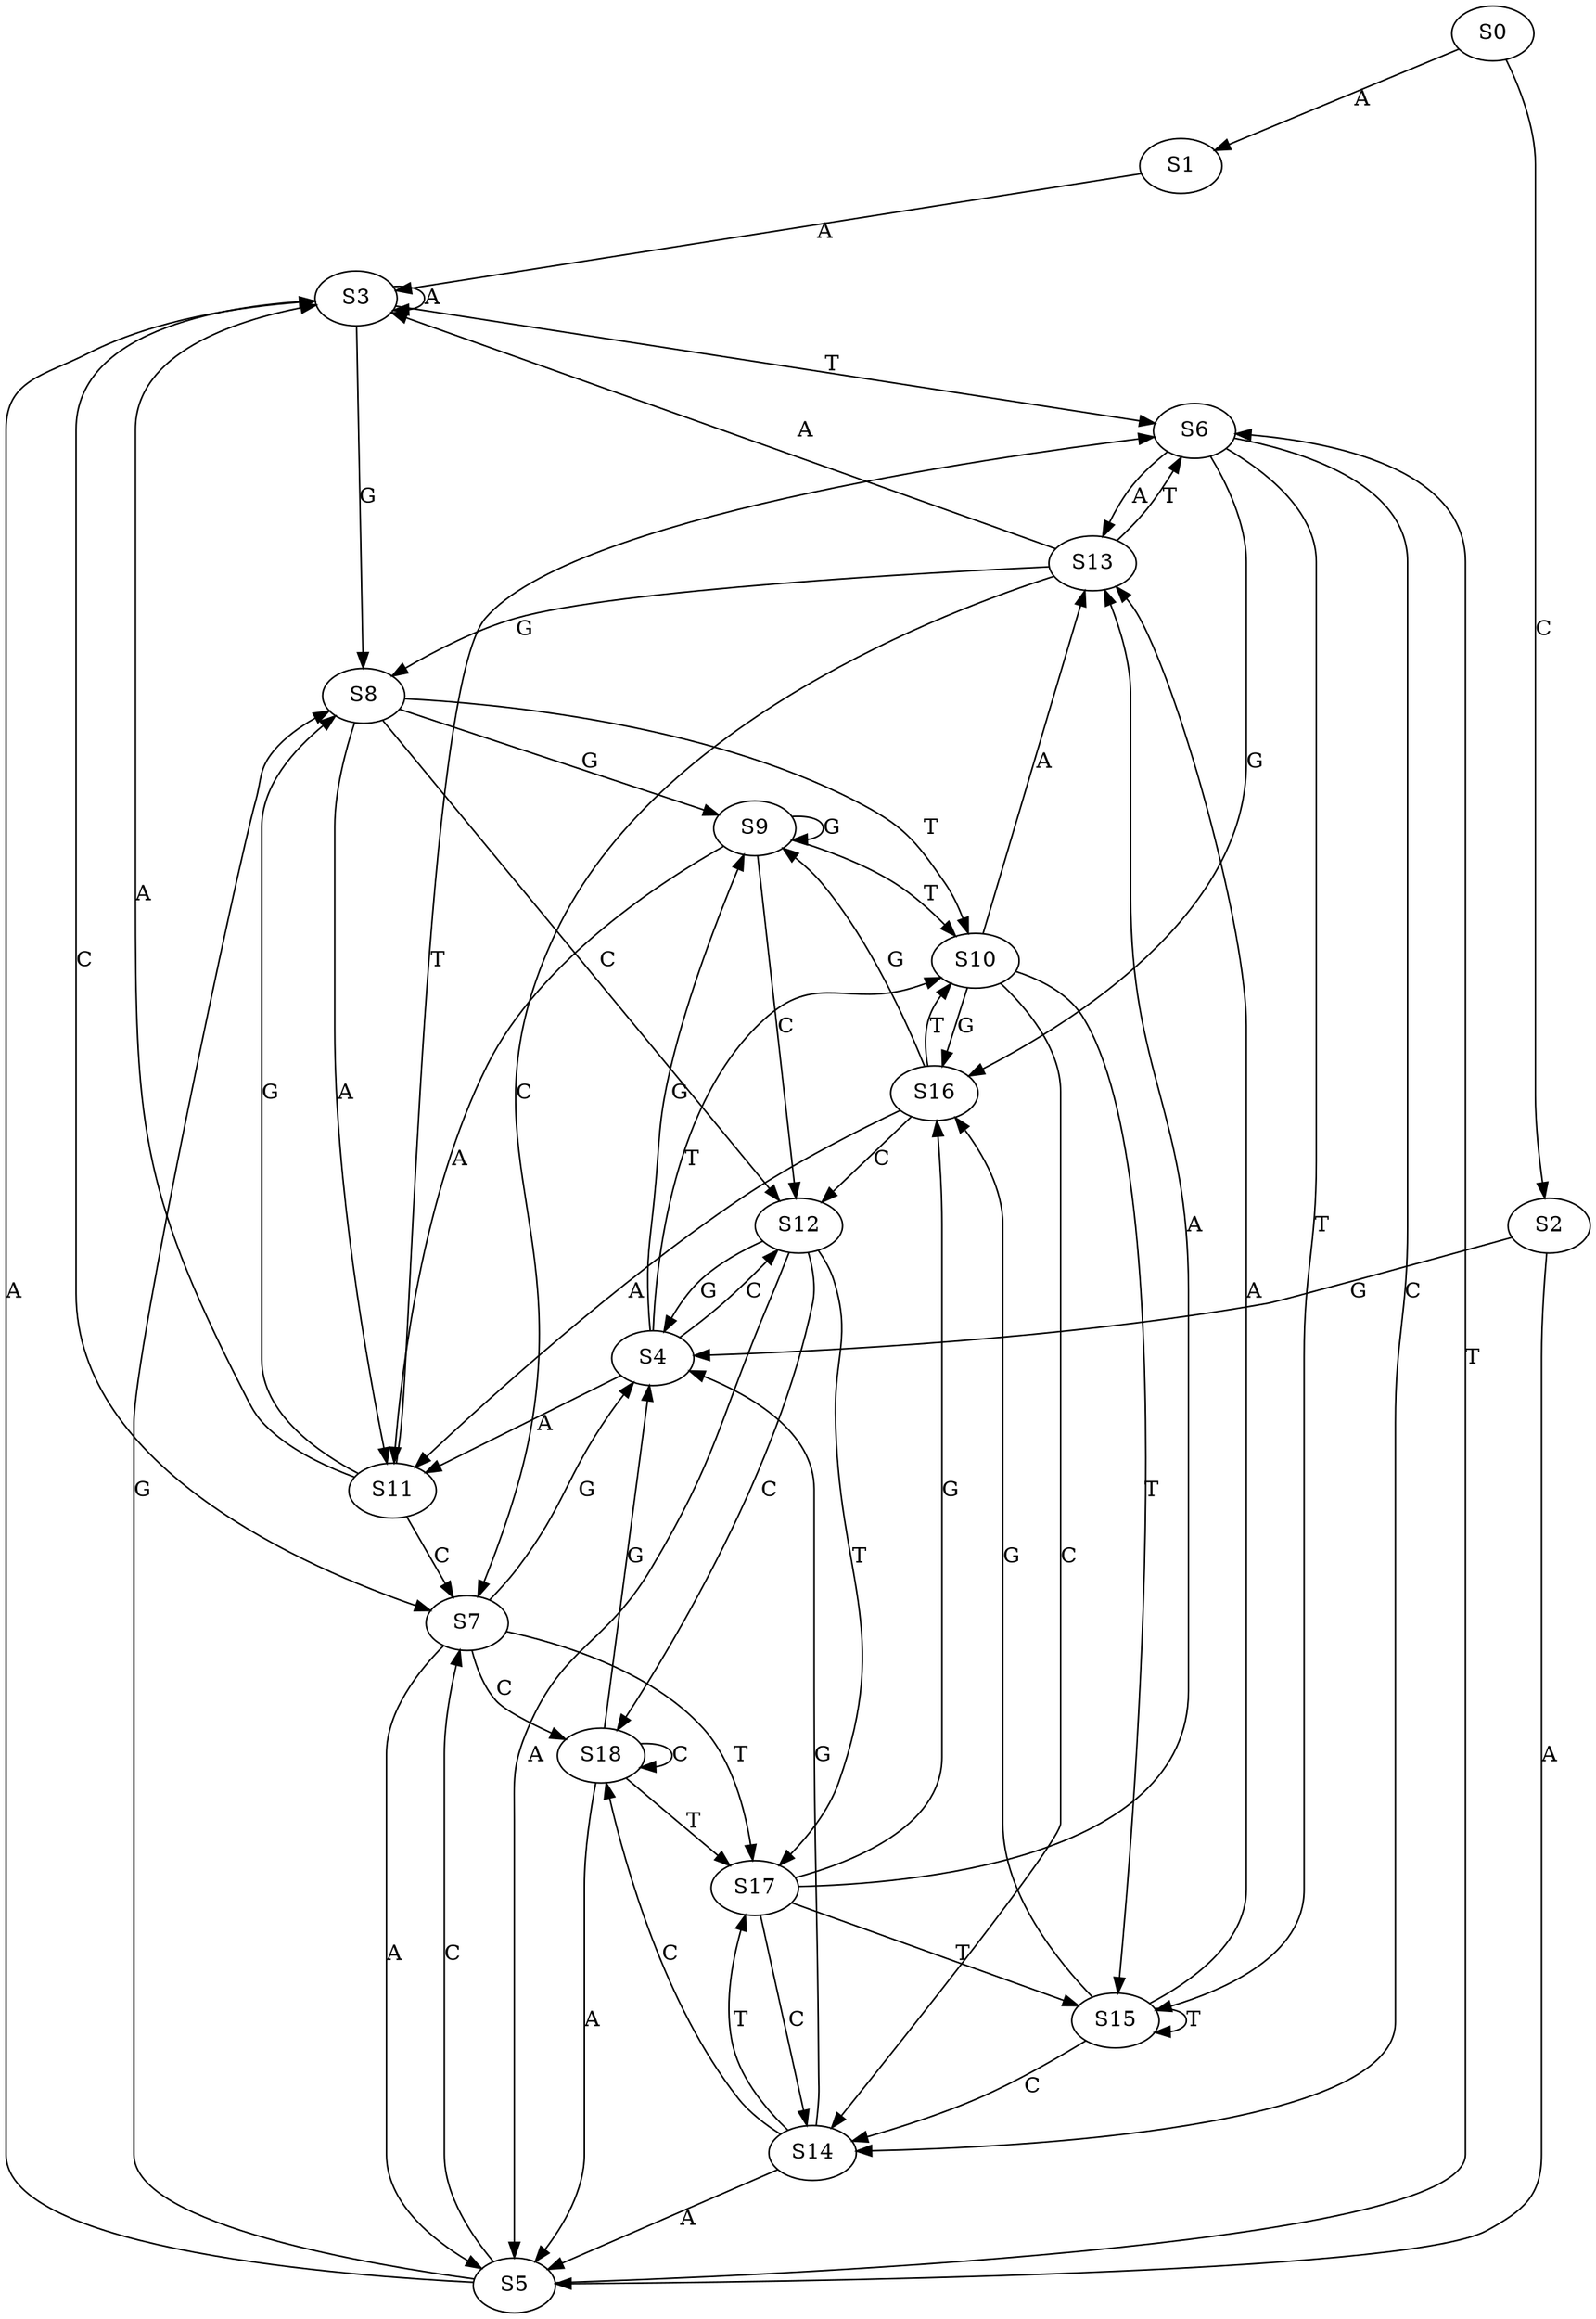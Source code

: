 strict digraph  {
	S0 -> S1 [ label = A ];
	S0 -> S2 [ label = C ];
	S1 -> S3 [ label = A ];
	S2 -> S4 [ label = G ];
	S2 -> S5 [ label = A ];
	S3 -> S6 [ label = T ];
	S3 -> S7 [ label = C ];
	S3 -> S8 [ label = G ];
	S3 -> S3 [ label = A ];
	S4 -> S9 [ label = G ];
	S4 -> S10 [ label = T ];
	S4 -> S11 [ label = A ];
	S4 -> S12 [ label = C ];
	S5 -> S8 [ label = G ];
	S5 -> S6 [ label = T ];
	S5 -> S7 [ label = C ];
	S5 -> S3 [ label = A ];
	S6 -> S13 [ label = A ];
	S6 -> S14 [ label = C ];
	S6 -> S15 [ label = T ];
	S6 -> S16 [ label = G ];
	S7 -> S5 [ label = A ];
	S7 -> S17 [ label = T ];
	S7 -> S18 [ label = C ];
	S7 -> S4 [ label = G ];
	S8 -> S10 [ label = T ];
	S8 -> S9 [ label = G ];
	S8 -> S11 [ label = A ];
	S8 -> S12 [ label = C ];
	S9 -> S11 [ label = A ];
	S9 -> S10 [ label = T ];
	S9 -> S9 [ label = G ];
	S9 -> S12 [ label = C ];
	S10 -> S13 [ label = A ];
	S10 -> S14 [ label = C ];
	S10 -> S16 [ label = G ];
	S10 -> S15 [ label = T ];
	S11 -> S8 [ label = G ];
	S11 -> S3 [ label = A ];
	S11 -> S7 [ label = C ];
	S11 -> S6 [ label = T ];
	S12 -> S18 [ label = C ];
	S12 -> S17 [ label = T ];
	S12 -> S4 [ label = G ];
	S12 -> S5 [ label = A ];
	S13 -> S8 [ label = G ];
	S13 -> S6 [ label = T ];
	S13 -> S3 [ label = A ];
	S13 -> S7 [ label = C ];
	S14 -> S17 [ label = T ];
	S14 -> S4 [ label = G ];
	S14 -> S18 [ label = C ];
	S14 -> S5 [ label = A ];
	S15 -> S14 [ label = C ];
	S15 -> S16 [ label = G ];
	S15 -> S15 [ label = T ];
	S15 -> S13 [ label = A ];
	S16 -> S11 [ label = A ];
	S16 -> S10 [ label = T ];
	S16 -> S12 [ label = C ];
	S16 -> S9 [ label = G ];
	S17 -> S16 [ label = G ];
	S17 -> S14 [ label = C ];
	S17 -> S13 [ label = A ];
	S17 -> S15 [ label = T ];
	S18 -> S4 [ label = G ];
	S18 -> S18 [ label = C ];
	S18 -> S5 [ label = A ];
	S18 -> S17 [ label = T ];
}
